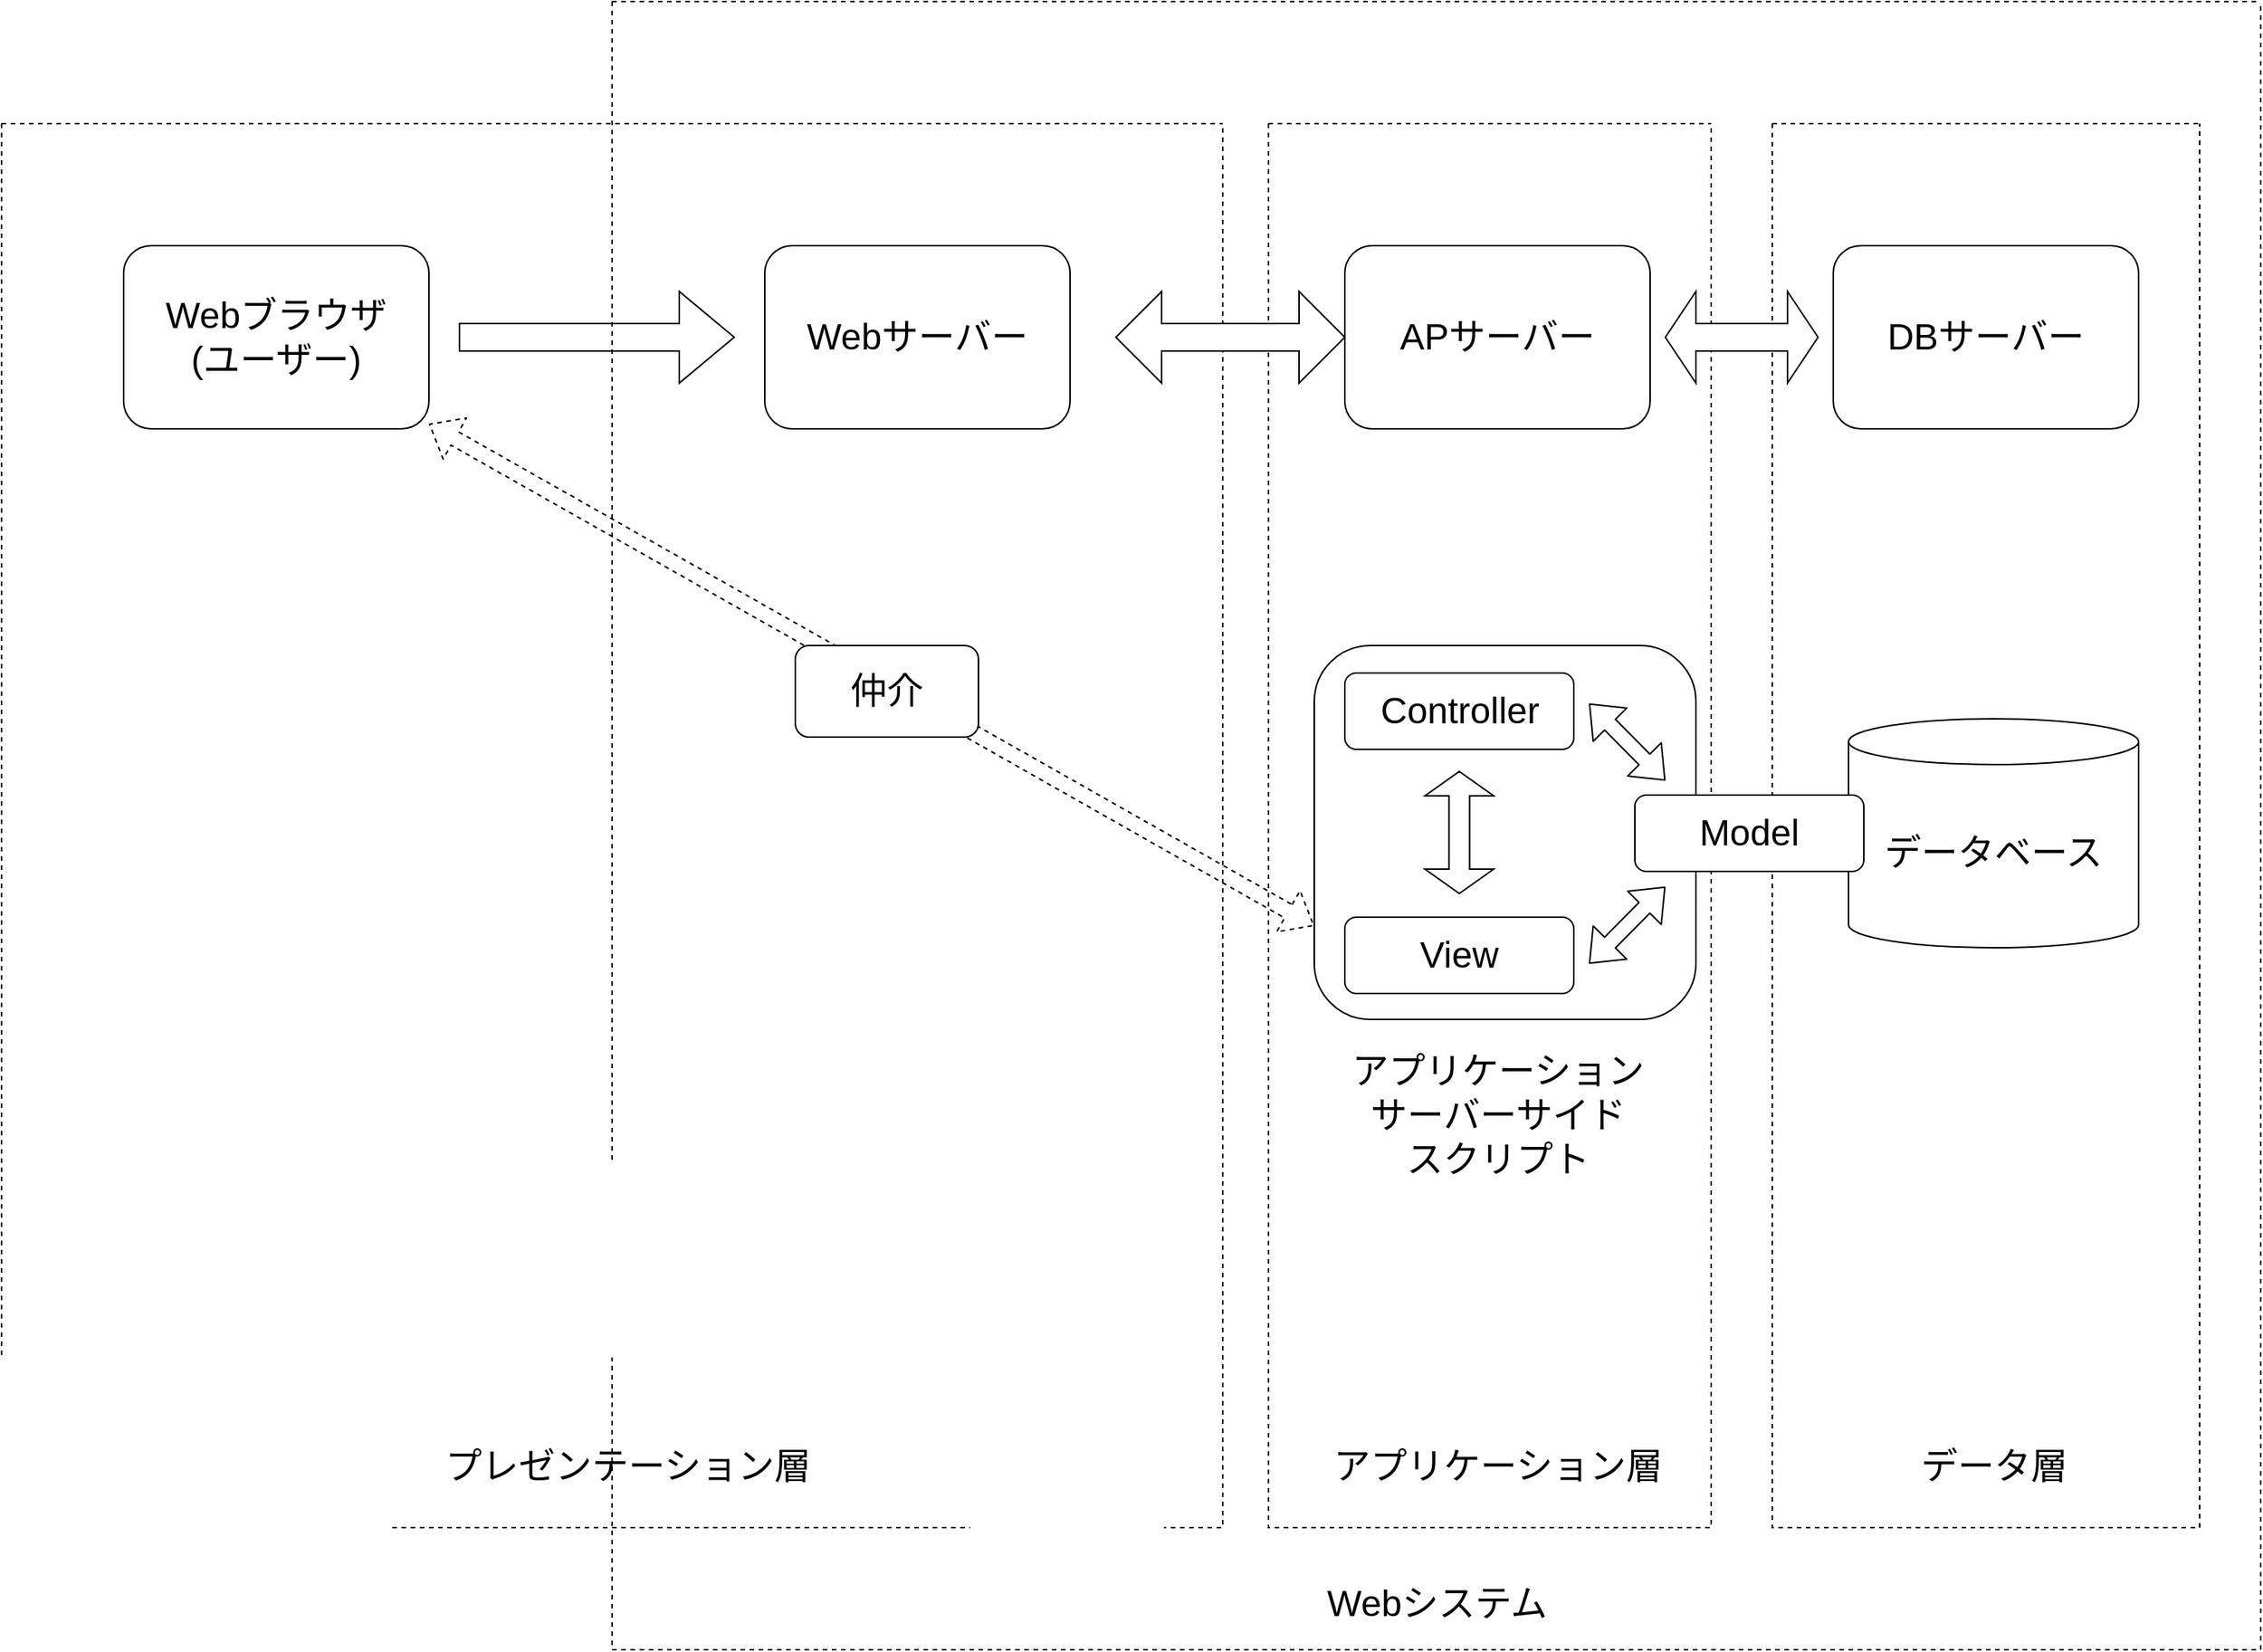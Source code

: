 <mxfile>
    <diagram id="tR20tlEwW13Y1c6e1qtc" name="ページ1">
        <mxGraphModel dx="1614" dy="1179" grid="1" gridSize="10" guides="1" tooltips="1" connect="1" arrows="1" fold="1" page="1" pageScale="1" pageWidth="1654" pageHeight="1169" math="0" shadow="0">
            <root>
                <mxCell id="0"/>
                <mxCell id="1" parent="0"/>
                <mxCell id="2" value="" style="swimlane;startSize=0;dashed=1;" vertex="1" parent="1">
                    <mxGeometry x="120" y="120" width="800" height="920" as="geometry"/>
                </mxCell>
                <mxCell id="8" value="Webブラウザ&lt;br&gt;(ユーザー)" style="rounded=1;whiteSpace=wrap;html=1;fontSize=24;" vertex="1" parent="2">
                    <mxGeometry x="80" y="80" width="200" height="120" as="geometry"/>
                </mxCell>
                <mxCell id="35" value="" style="shape=singleArrow;whiteSpace=wrap;html=1;fontSize=24;" vertex="1" parent="2">
                    <mxGeometry x="300" y="110" width="180" height="60" as="geometry"/>
                </mxCell>
                <mxCell id="3" value="" style="swimlane;startSize=0;dashed=1;" vertex="1" parent="1">
                    <mxGeometry x="1280" y="120" width="280" height="920" as="geometry"/>
                </mxCell>
                <mxCell id="4" value="" style="swimlane;startSize=0;dashed=1;" vertex="1" parent="1">
                    <mxGeometry x="950" y="120" width="290" height="920" as="geometry"/>
                </mxCell>
                <mxCell id="43" value="" style="shape=flexArrow;endArrow=classic;startArrow=classic;html=1;fontSize=24;exitX=0;exitY=0.75;exitDx=0;exitDy=0;dashed=1;" edge="1" parent="1" source="17" target="8">
                    <mxGeometry width="100" height="100" relative="1" as="geometry">
                        <mxPoint x="750" y="620" as="sourcePoint"/>
                        <mxPoint x="650" y="520" as="targetPoint"/>
                    </mxGeometry>
                </mxCell>
                <mxCell id="5" value="" style="swimlane;startSize=0;dashed=1;" vertex="1" parent="1">
                    <mxGeometry x="520" y="40" width="1080" height="1080" as="geometry"/>
                </mxCell>
                <mxCell id="17" value="" style="rounded=1;whiteSpace=wrap;html=1;fontSize=24;" vertex="1" parent="5">
                    <mxGeometry x="460" y="422" width="250" height="245" as="geometry"/>
                </mxCell>
                <mxCell id="10" value="Webサーバー" style="rounded=1;whiteSpace=wrap;html=1;fontSize=24;" vertex="1" parent="5">
                    <mxGeometry x="100" y="160" width="200" height="120" as="geometry"/>
                </mxCell>
                <mxCell id="9" value="APサーバー" style="rounded=1;whiteSpace=wrap;html=1;fontSize=24;" vertex="1" parent="5">
                    <mxGeometry x="480" y="160" width="200" height="120" as="geometry"/>
                </mxCell>
                <mxCell id="15" value="DBサーバー" style="rounded=1;whiteSpace=wrap;html=1;fontSize=24;" vertex="1" parent="5">
                    <mxGeometry x="800" y="160" width="200" height="120" as="geometry"/>
                </mxCell>
                <mxCell id="18" value="" style="rounded=1;whiteSpace=wrap;html=1;fontSize=24;" vertex="1" parent="5">
                    <mxGeometry x="480" y="440" width="150" height="50" as="geometry"/>
                </mxCell>
                <mxCell id="19" value="View" style="rounded=1;whiteSpace=wrap;html=1;fontSize=24;" vertex="1" parent="5">
                    <mxGeometry x="480" y="600" width="150" height="50" as="geometry"/>
                </mxCell>
                <mxCell id="21" value="データベース" style="shape=cylinder3;whiteSpace=wrap;html=1;boundedLbl=1;backgroundOutline=1;size=15;fontSize=24;" vertex="1" parent="5">
                    <mxGeometry x="810" y="470" width="190" height="150" as="geometry"/>
                </mxCell>
                <mxCell id="20" value="Model" style="rounded=1;whiteSpace=wrap;html=1;fontSize=24;" vertex="1" parent="5">
                    <mxGeometry x="670" y="520" width="150" height="50" as="geometry"/>
                </mxCell>
                <mxCell id="22" value="Controller" style="text;html=1;align=center;verticalAlign=middle;resizable=0;points=[];autosize=1;strokeColor=none;fillColor=none;fontSize=24;" vertex="1" parent="5">
                    <mxGeometry x="490" y="445" width="130" height="40" as="geometry"/>
                </mxCell>
                <mxCell id="29" value="" style="shape=doubleArrow;direction=south;whiteSpace=wrap;html=1;fontSize=24;" vertex="1" parent="5">
                    <mxGeometry x="532.5" y="504.5" width="45" height="80" as="geometry"/>
                </mxCell>
                <mxCell id="30" value="" style="shape=flexArrow;endArrow=classic;startArrow=classic;html=1;fontSize=24;" edge="1" parent="5">
                    <mxGeometry width="100" height="100" relative="1" as="geometry">
                        <mxPoint x="640" y="460" as="sourcePoint"/>
                        <mxPoint x="690" y="510.5" as="targetPoint"/>
                    </mxGeometry>
                </mxCell>
                <mxCell id="31" value="" style="shape=flexArrow;endArrow=classic;startArrow=classic;html=1;fontSize=24;" edge="1" parent="5">
                    <mxGeometry width="100" height="100" relative="1" as="geometry">
                        <mxPoint x="690" y="580" as="sourcePoint"/>
                        <mxPoint x="640" y="630.5" as="targetPoint"/>
                    </mxGeometry>
                </mxCell>
                <mxCell id="32" value="プレゼンテーション層" style="text;html=1;align=center;verticalAlign=middle;resizable=0;points=[];autosize=1;strokeColor=none;fillColor=none;fontSize=24;" vertex="1" parent="5">
                    <mxGeometry x="-120" y="940" width="260" height="40" as="geometry"/>
                </mxCell>
                <mxCell id="33" value="アプリケーション層" style="text;html=1;align=center;verticalAlign=middle;resizable=0;points=[];autosize=1;strokeColor=none;fillColor=none;fontSize=24;" vertex="1" parent="5">
                    <mxGeometry x="460" y="940" width="240" height="40" as="geometry"/>
                </mxCell>
                <mxCell id="34" value="データ層" style="text;html=1;align=center;verticalAlign=middle;resizable=0;points=[];autosize=1;strokeColor=none;fillColor=none;fontSize=24;" vertex="1" parent="5">
                    <mxGeometry x="845" y="940" width="120" height="40" as="geometry"/>
                </mxCell>
                <mxCell id="36" value="" style="shape=doubleArrow;whiteSpace=wrap;html=1;fontSize=24;" vertex="1" parent="5">
                    <mxGeometry x="330" y="190" width="150" height="60" as="geometry"/>
                </mxCell>
                <mxCell id="37" value="" style="shape=doubleArrow;whiteSpace=wrap;html=1;fontSize=24;" vertex="1" parent="5">
                    <mxGeometry x="690" y="190" width="100" height="60" as="geometry"/>
                </mxCell>
                <mxCell id="38" value="Webシステム" style="text;html=1;align=center;verticalAlign=middle;resizable=0;points=[];autosize=1;strokeColor=none;fillColor=none;fontSize=24;" vertex="1" parent="5">
                    <mxGeometry x="455" y="1030" width="170" height="40" as="geometry"/>
                </mxCell>
                <mxCell id="39" value="アプリケーション&lt;br&gt;サーバーサイド&lt;br&gt;スクリプト" style="text;html=1;align=center;verticalAlign=middle;resizable=0;points=[];autosize=1;strokeColor=none;fillColor=none;fontSize=24;" vertex="1" parent="5">
                    <mxGeometry x="470" y="680" width="220" height="100" as="geometry"/>
                </mxCell>
                <mxCell id="45" value="仲介" style="rounded=1;whiteSpace=wrap;html=1;fontSize=24;" vertex="1" parent="5">
                    <mxGeometry x="120" y="422" width="120" height="60" as="geometry"/>
                </mxCell>
            </root>
        </mxGraphModel>
    </diagram>
</mxfile>